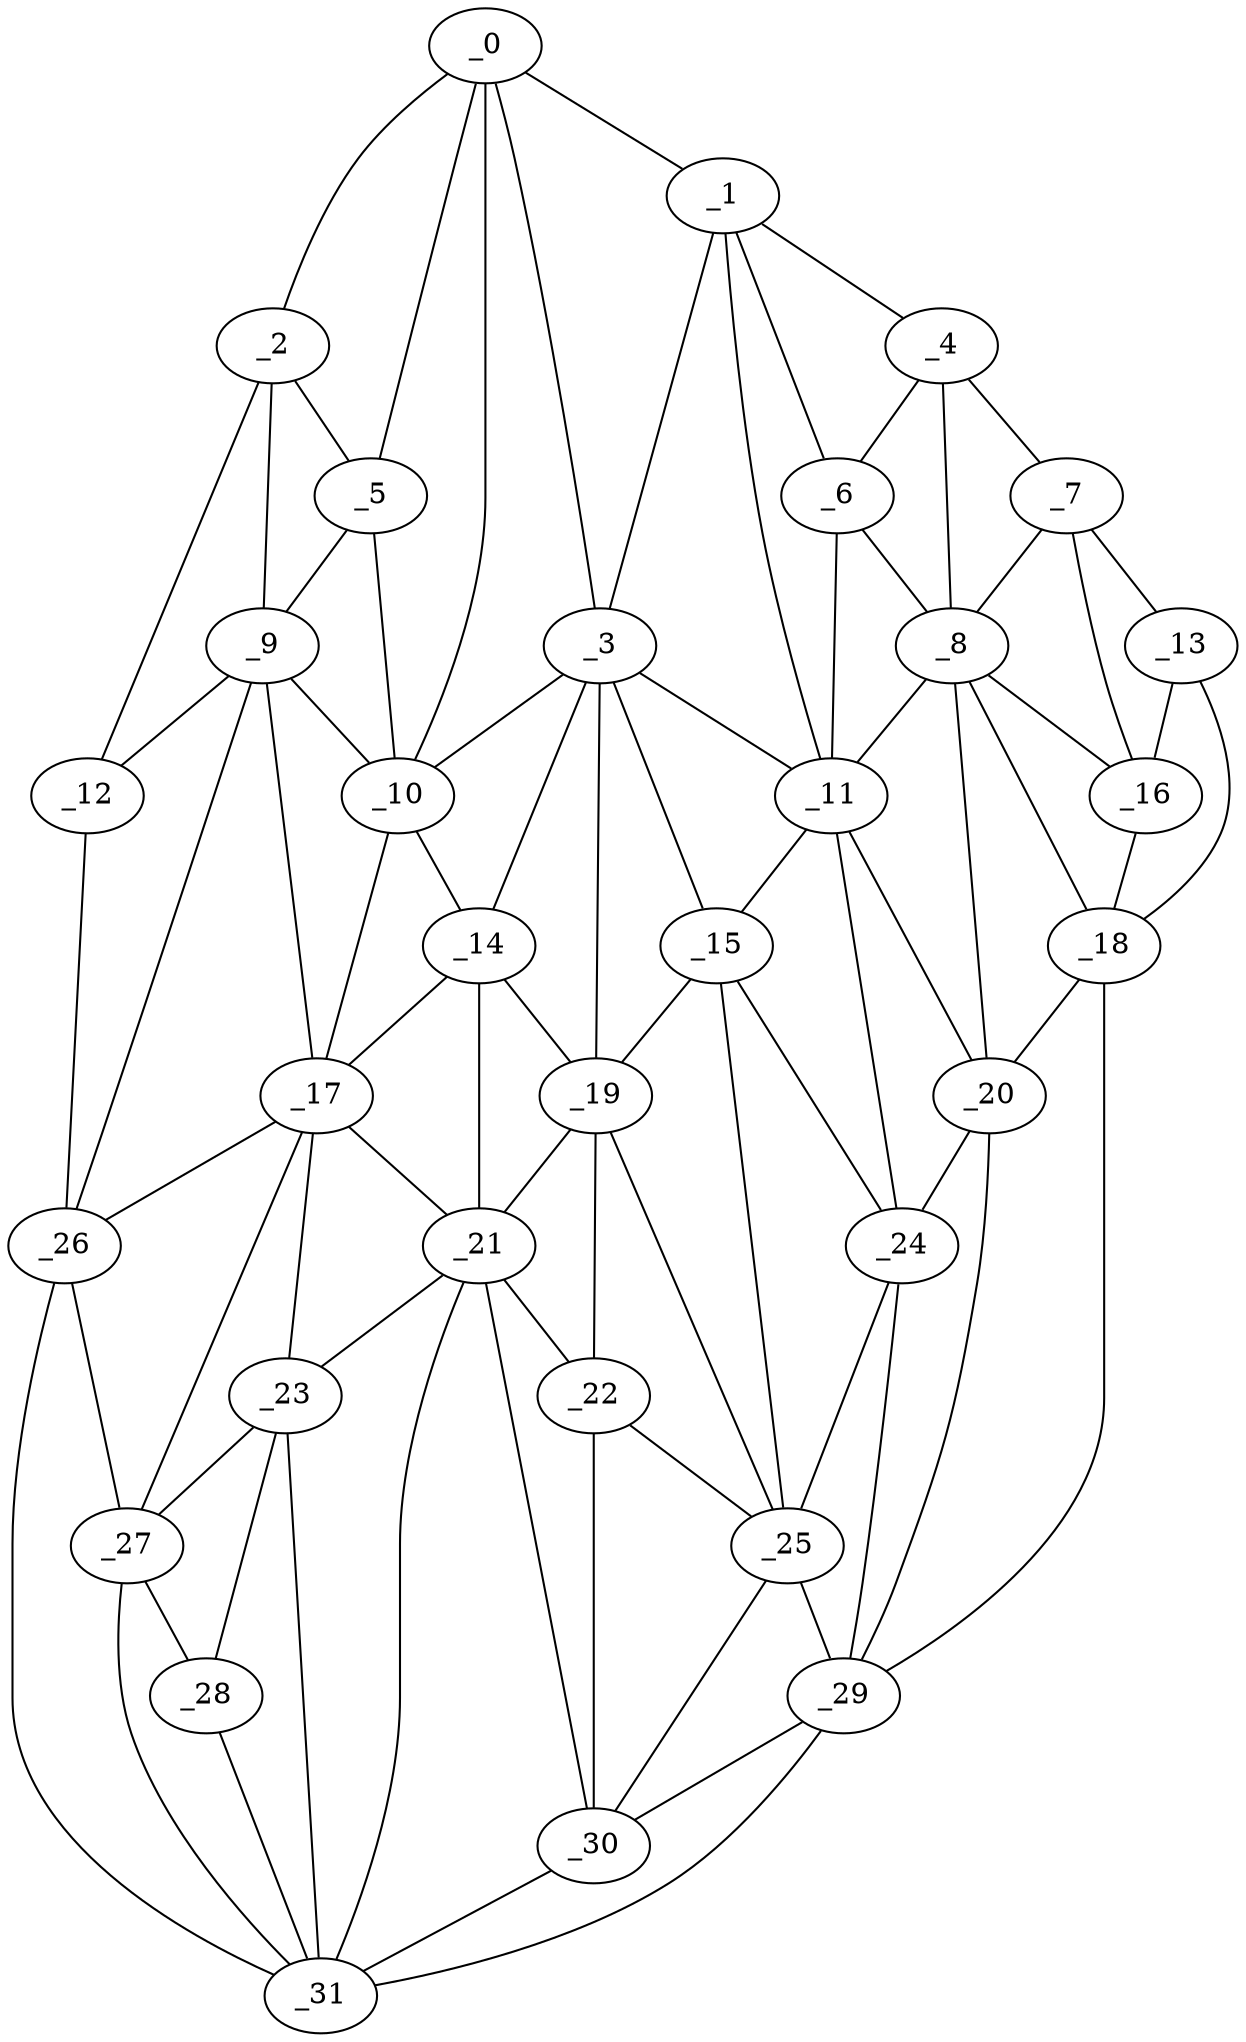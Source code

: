 graph "obj93__325.gxl" {
	_0	 [x=37,
		y=9];
	_1	 [x=51,
		y=84];
	_0 -- _1	 [valence=1];
	_2	 [x=52,
		y=3];
	_0 -- _2	 [valence=1];
	_3	 [x=53,
		y=74];
	_0 -- _3	 [valence=2];
	_5	 [x=58,
		y=13];
	_0 -- _5	 [valence=1];
	_10	 [x=67,
		y=22];
	_0 -- _10	 [valence=2];
	_1 -- _3	 [valence=2];
	_4	 [x=56,
		y=106];
	_1 -- _4	 [valence=1];
	_6	 [x=59,
		y=95];
	_1 -- _6	 [valence=1];
	_11	 [x=69,
		y=80];
	_1 -- _11	 [valence=2];
	_2 -- _5	 [valence=2];
	_9	 [x=67,
		y=11];
	_2 -- _9	 [valence=2];
	_12	 [x=70,
		y=4];
	_2 -- _12	 [valence=1];
	_3 -- _10	 [valence=1];
	_3 -- _11	 [valence=2];
	_14	 [x=73,
		y=28];
	_3 -- _14	 [valence=2];
	_15	 [x=73,
		y=69];
	_3 -- _15	 [valence=1];
	_19	 [x=82,
		y=52];
	_3 -- _19	 [valence=1];
	_4 -- _6	 [valence=2];
	_7	 [x=64,
		y=117];
	_4 -- _7	 [valence=1];
	_8	 [x=65,
		y=99];
	_4 -- _8	 [valence=1];
	_5 -- _9	 [valence=2];
	_5 -- _10	 [valence=1];
	_6 -- _8	 [valence=1];
	_6 -- _11	 [valence=2];
	_7 -- _8	 [valence=1];
	_13	 [x=71,
		y=121];
	_7 -- _13	 [valence=1];
	_16	 [x=75,
		y=109];
	_7 -- _16	 [valence=2];
	_8 -- _11	 [valence=2];
	_8 -- _16	 [valence=2];
	_18	 [x=81,
		y=102];
	_8 -- _18	 [valence=2];
	_20	 [x=85,
		y=90];
	_8 -- _20	 [valence=2];
	_9 -- _10	 [valence=2];
	_9 -- _12	 [valence=2];
	_17	 [x=80,
		y=27];
	_9 -- _17	 [valence=2];
	_26	 [x=93,
		y=12];
	_9 -- _26	 [valence=2];
	_10 -- _14	 [valence=1];
	_10 -- _17	 [valence=1];
	_11 -- _15	 [valence=2];
	_11 -- _20	 [valence=1];
	_24	 [x=90,
		y=74];
	_11 -- _24	 [valence=2];
	_12 -- _26	 [valence=1];
	_13 -- _16	 [valence=2];
	_13 -- _18	 [valence=1];
	_14 -- _17	 [valence=2];
	_14 -- _19	 [valence=2];
	_21	 [x=88,
		y=44];
	_14 -- _21	 [valence=2];
	_15 -- _19	 [valence=2];
	_15 -- _24	 [valence=2];
	_25	 [x=92,
		y=61];
	_15 -- _25	 [valence=2];
	_16 -- _18	 [valence=2];
	_17 -- _21	 [valence=2];
	_23	 [x=90,
		y=28];
	_17 -- _23	 [valence=1];
	_17 -- _26	 [valence=1];
	_27	 [x=94,
		y=22];
	_17 -- _27	 [valence=2];
	_18 -- _20	 [valence=2];
	_29	 [x=94,
		y=68];
	_18 -- _29	 [valence=1];
	_19 -- _21	 [valence=2];
	_22	 [x=88,
		y=53];
	_19 -- _22	 [valence=2];
	_19 -- _25	 [valence=1];
	_20 -- _24	 [valence=2];
	_20 -- _29	 [valence=2];
	_21 -- _22	 [valence=2];
	_21 -- _23	 [valence=1];
	_30	 [x=95,
		y=47];
	_21 -- _30	 [valence=1];
	_31	 [x=96,
		y=36];
	_21 -- _31	 [valence=1];
	_22 -- _25	 [valence=2];
	_22 -- _30	 [valence=2];
	_23 -- _27	 [valence=2];
	_28	 [x=94,
		y=27];
	_23 -- _28	 [valence=1];
	_23 -- _31	 [valence=2];
	_24 -- _25	 [valence=1];
	_24 -- _29	 [valence=2];
	_25 -- _29	 [valence=2];
	_25 -- _30	 [valence=2];
	_26 -- _27	 [valence=2];
	_26 -- _31	 [valence=1];
	_27 -- _28	 [valence=2];
	_27 -- _31	 [valence=1];
	_28 -- _31	 [valence=2];
	_29 -- _30	 [valence=2];
	_29 -- _31	 [valence=1];
	_30 -- _31	 [valence=2];
}
